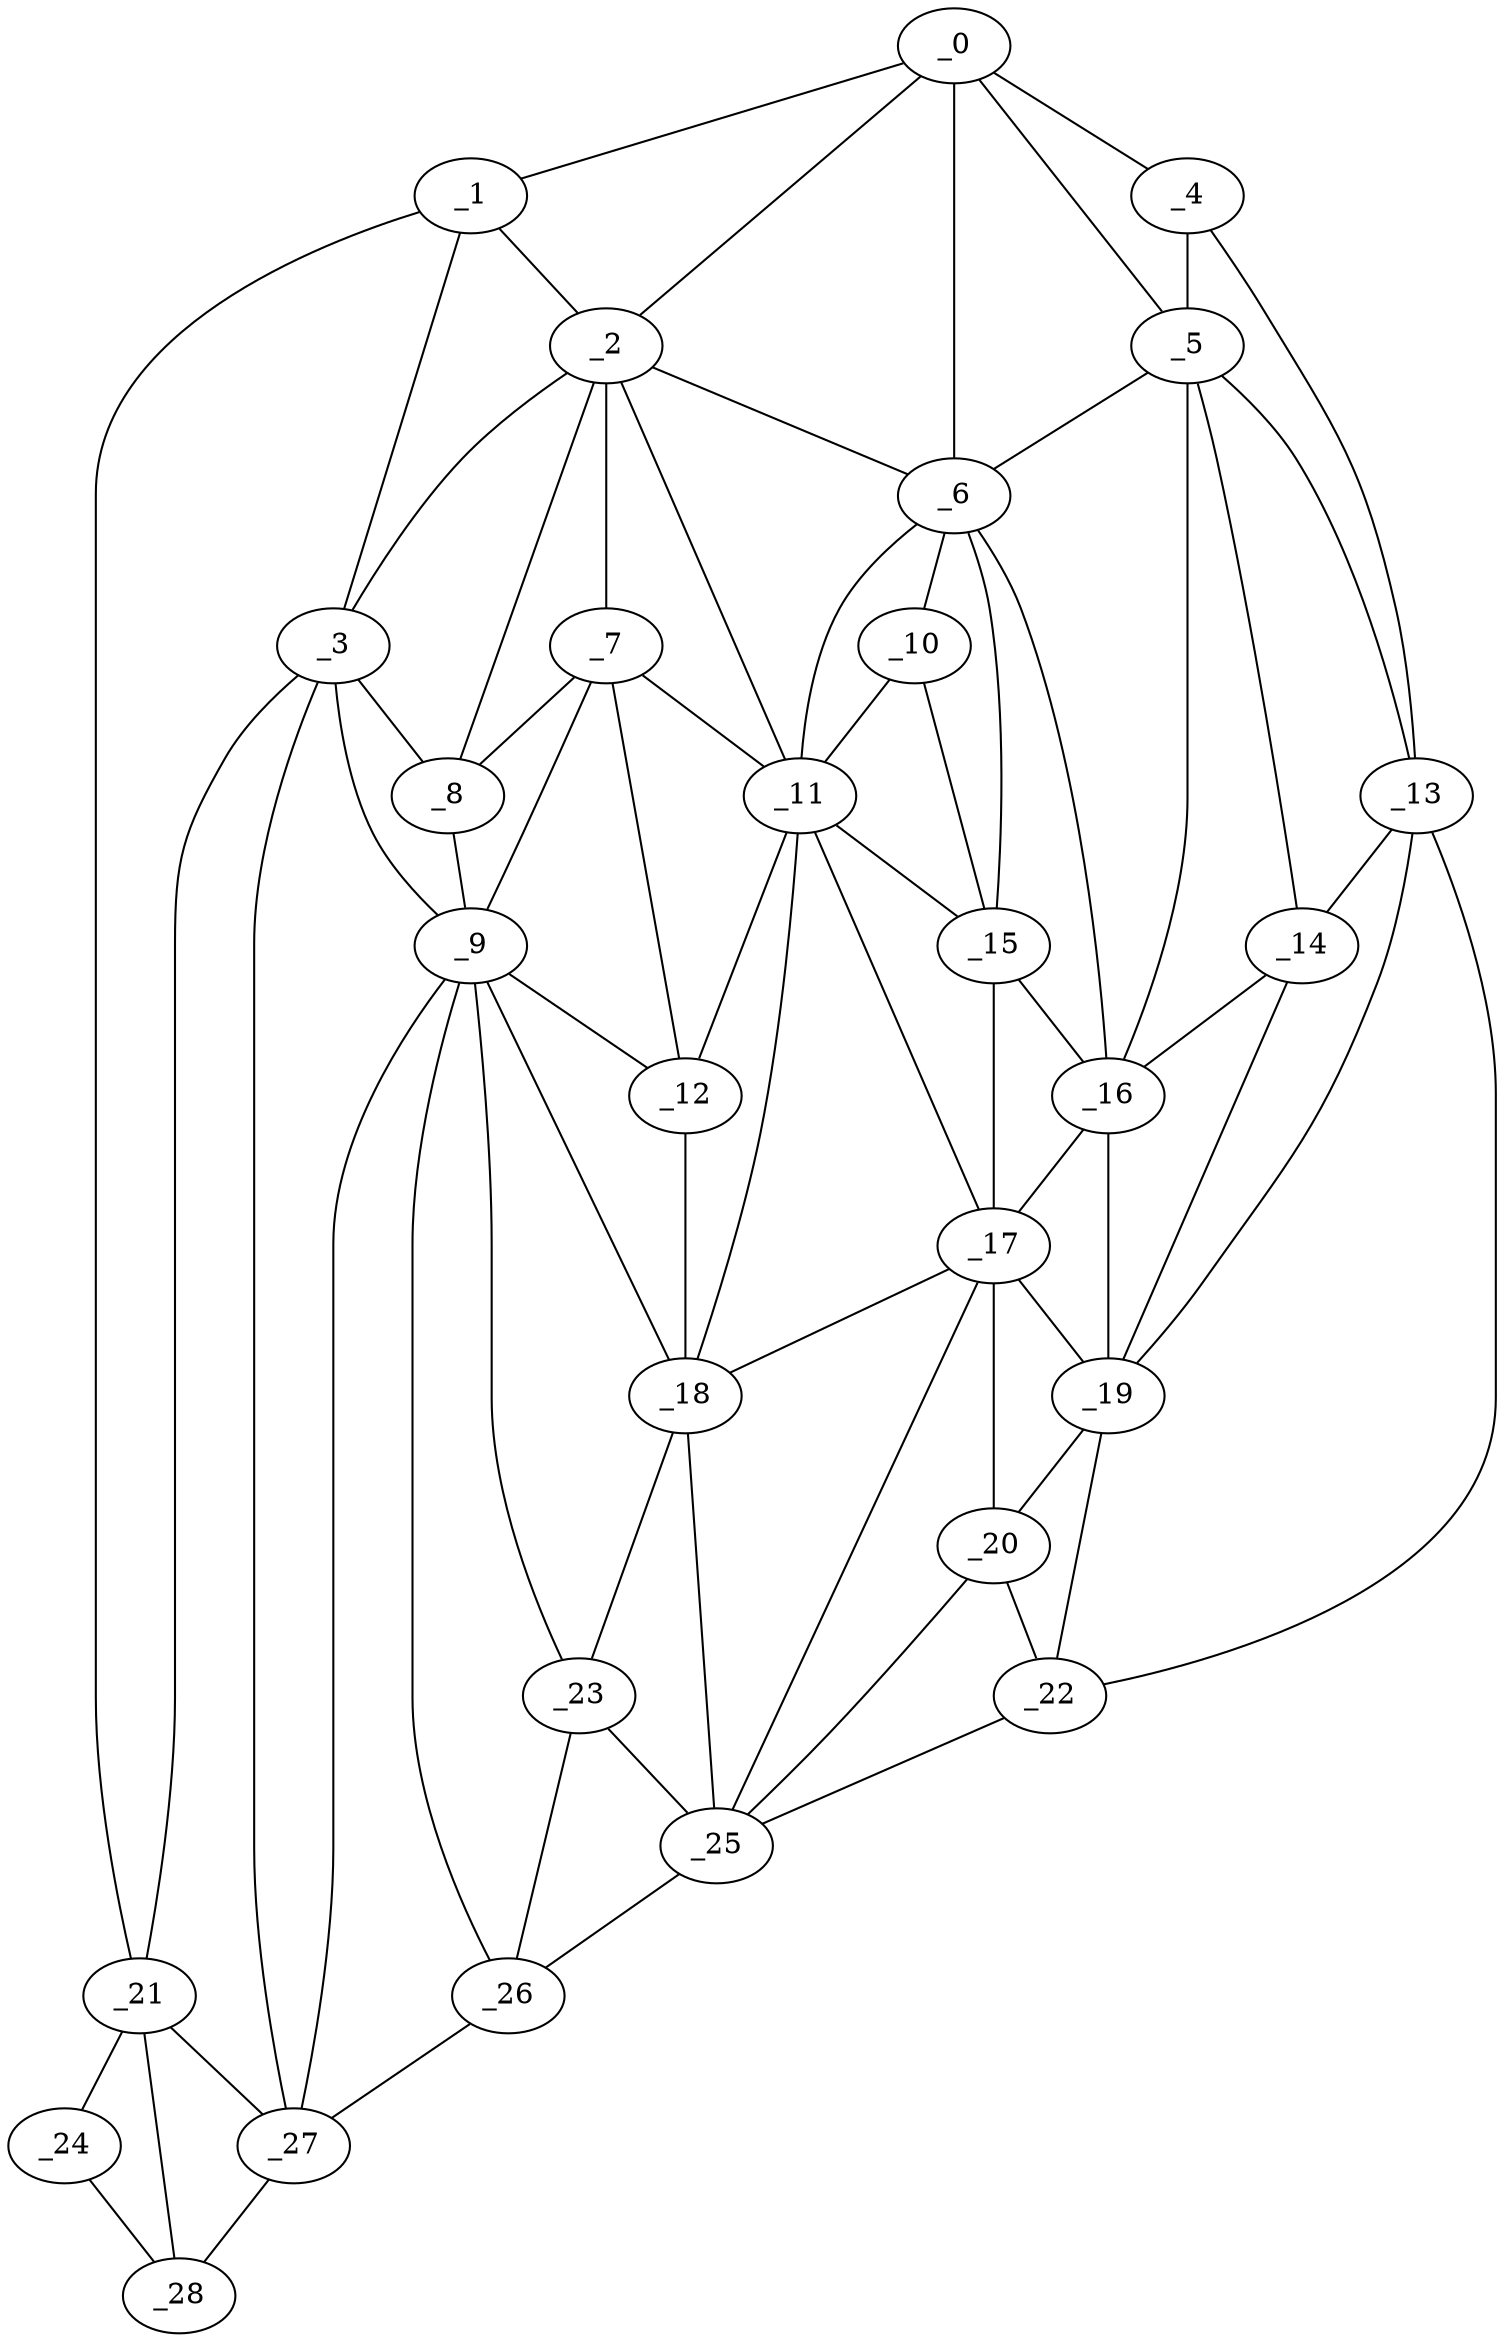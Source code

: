 graph "obj93__35.gxl" {
	_0	 [x=37,
		y=8];
	_1	 [x=37,
		y=114];
	_0 -- _1	 [valence=1];
	_2	 [x=42,
		y=50];
	_0 -- _2	 [valence=2];
	_4	 [x=48,
		y=3];
	_0 -- _4	 [valence=1];
	_5	 [x=50,
		y=10];
	_0 -- _5	 [valence=2];
	_6	 [x=52,
		y=29];
	_0 -- _6	 [valence=2];
	_1 -- _2	 [valence=1];
	_3	 [x=47,
		y=90];
	_1 -- _3	 [valence=2];
	_21	 [x=89,
		y=118];
	_1 -- _21	 [valence=1];
	_2 -- _3	 [valence=2];
	_2 -- _6	 [valence=1];
	_7	 [x=52,
		y=53];
	_2 -- _7	 [valence=1];
	_8	 [x=53,
		y=76];
	_2 -- _8	 [valence=2];
	_11	 [x=60,
		y=39];
	_2 -- _11	 [valence=2];
	_3 -- _8	 [valence=1];
	_9	 [x=59,
		y=71];
	_3 -- _9	 [valence=2];
	_3 -- _21	 [valence=1];
	_27	 [x=97,
		y=99];
	_3 -- _27	 [valence=2];
	_4 -- _5	 [valence=2];
	_13	 [x=63,
		y=6];
	_4 -- _13	 [valence=1];
	_5 -- _6	 [valence=2];
	_5 -- _13	 [valence=2];
	_14	 [x=65,
		y=11];
	_5 -- _14	 [valence=2];
	_16	 [x=67,
		y=20];
	_5 -- _16	 [valence=2];
	_10	 [x=60,
		y=32];
	_6 -- _10	 [valence=2];
	_6 -- _11	 [valence=2];
	_15	 [x=66,
		y=28];
	_6 -- _15	 [valence=2];
	_6 -- _16	 [valence=2];
	_7 -- _8	 [valence=1];
	_7 -- _9	 [valence=1];
	_7 -- _11	 [valence=2];
	_12	 [x=60,
		y=53];
	_7 -- _12	 [valence=2];
	_8 -- _9	 [valence=2];
	_9 -- _12	 [valence=2];
	_18	 [x=76,
		y=44];
	_9 -- _18	 [valence=2];
	_23	 [x=96,
		y=68];
	_9 -- _23	 [valence=2];
	_26	 [x=97,
		y=80];
	_9 -- _26	 [valence=2];
	_9 -- _27	 [valence=1];
	_10 -- _11	 [valence=2];
	_10 -- _15	 [valence=1];
	_11 -- _12	 [valence=2];
	_11 -- _15	 [valence=2];
	_17	 [x=74,
		y=30];
	_11 -- _17	 [valence=2];
	_11 -- _18	 [valence=2];
	_12 -- _18	 [valence=2];
	_13 -- _14	 [valence=2];
	_19	 [x=81,
		y=17];
	_13 -- _19	 [valence=2];
	_22	 [x=93,
		y=14];
	_13 -- _22	 [valence=1];
	_14 -- _16	 [valence=2];
	_14 -- _19	 [valence=2];
	_15 -- _16	 [valence=2];
	_15 -- _17	 [valence=2];
	_16 -- _17	 [valence=2];
	_16 -- _19	 [valence=2];
	_17 -- _18	 [valence=2];
	_17 -- _19	 [valence=1];
	_20	 [x=87,
		y=17];
	_17 -- _20	 [valence=2];
	_25	 [x=97,
		y=22];
	_17 -- _25	 [valence=2];
	_18 -- _23	 [valence=2];
	_18 -- _25	 [valence=2];
	_19 -- _20	 [valence=2];
	_19 -- _22	 [valence=1];
	_20 -- _22	 [valence=2];
	_20 -- _25	 [valence=2];
	_24	 [x=96,
		y=114];
	_21 -- _24	 [valence=1];
	_21 -- _27	 [valence=1];
	_28	 [x=97,
		y=107];
	_21 -- _28	 [valence=2];
	_22 -- _25	 [valence=1];
	_23 -- _25	 [valence=2];
	_23 -- _26	 [valence=2];
	_24 -- _28	 [valence=1];
	_25 -- _26	 [valence=1];
	_26 -- _27	 [valence=1];
	_27 -- _28	 [valence=1];
}
